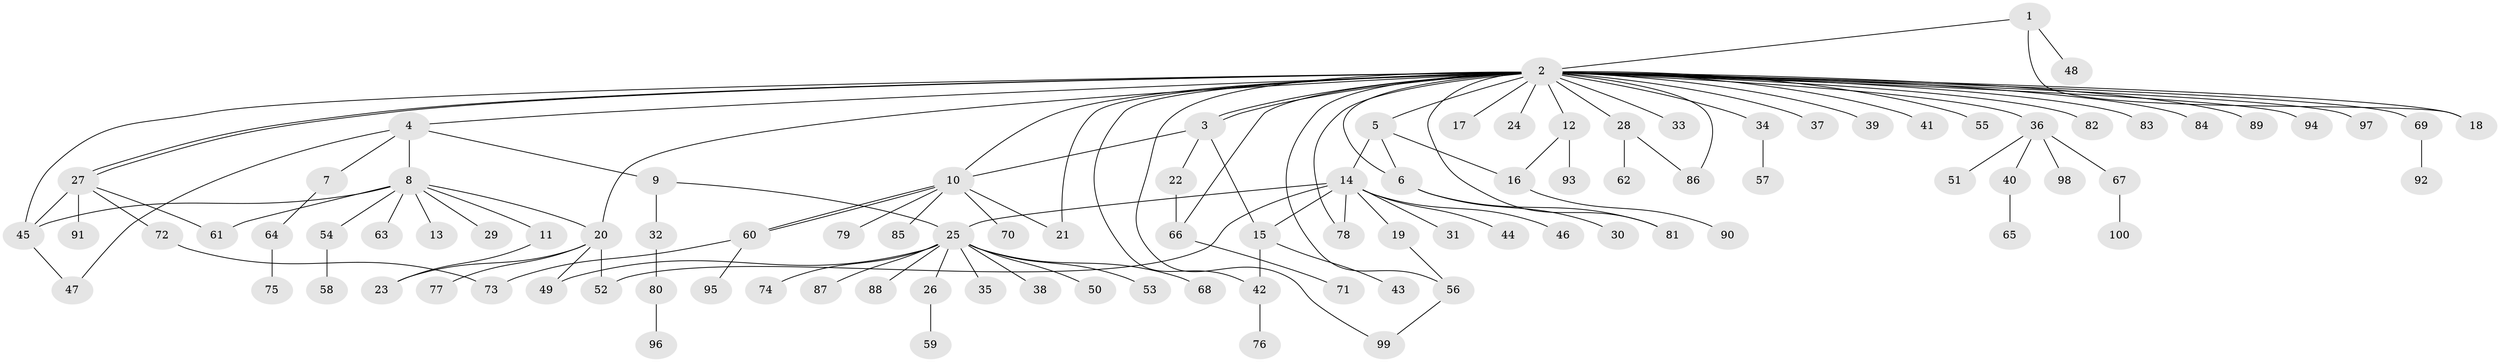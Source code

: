 // Generated by graph-tools (version 1.1) at 2025/38/02/21/25 10:38:54]
// undirected, 100 vertices, 125 edges
graph export_dot {
graph [start="1"]
  node [color=gray90,style=filled];
  1;
  2;
  3;
  4;
  5;
  6;
  7;
  8;
  9;
  10;
  11;
  12;
  13;
  14;
  15;
  16;
  17;
  18;
  19;
  20;
  21;
  22;
  23;
  24;
  25;
  26;
  27;
  28;
  29;
  30;
  31;
  32;
  33;
  34;
  35;
  36;
  37;
  38;
  39;
  40;
  41;
  42;
  43;
  44;
  45;
  46;
  47;
  48;
  49;
  50;
  51;
  52;
  53;
  54;
  55;
  56;
  57;
  58;
  59;
  60;
  61;
  62;
  63;
  64;
  65;
  66;
  67;
  68;
  69;
  70;
  71;
  72;
  73;
  74;
  75;
  76;
  77;
  78;
  79;
  80;
  81;
  82;
  83;
  84;
  85;
  86;
  87;
  88;
  89;
  90;
  91;
  92;
  93;
  94;
  95;
  96;
  97;
  98;
  99;
  100;
  1 -- 2;
  1 -- 18;
  1 -- 48;
  2 -- 3;
  2 -- 3;
  2 -- 4;
  2 -- 5;
  2 -- 6;
  2 -- 10;
  2 -- 12;
  2 -- 17;
  2 -- 18;
  2 -- 20;
  2 -- 21;
  2 -- 24;
  2 -- 27;
  2 -- 27;
  2 -- 28;
  2 -- 33;
  2 -- 34;
  2 -- 36;
  2 -- 37;
  2 -- 39;
  2 -- 41;
  2 -- 42;
  2 -- 45;
  2 -- 55;
  2 -- 56;
  2 -- 66;
  2 -- 69;
  2 -- 78;
  2 -- 81;
  2 -- 82;
  2 -- 83;
  2 -- 84;
  2 -- 86;
  2 -- 89;
  2 -- 94;
  2 -- 97;
  2 -- 99;
  3 -- 10;
  3 -- 15;
  3 -- 22;
  4 -- 7;
  4 -- 8;
  4 -- 9;
  4 -- 47;
  5 -- 6;
  5 -- 14;
  5 -- 16;
  6 -- 30;
  6 -- 81;
  7 -- 64;
  8 -- 11;
  8 -- 13;
  8 -- 20;
  8 -- 29;
  8 -- 45;
  8 -- 54;
  8 -- 61;
  8 -- 63;
  9 -- 25;
  9 -- 32;
  10 -- 21;
  10 -- 60;
  10 -- 60;
  10 -- 70;
  10 -- 79;
  10 -- 85;
  11 -- 23;
  12 -- 16;
  12 -- 93;
  14 -- 15;
  14 -- 19;
  14 -- 25;
  14 -- 31;
  14 -- 44;
  14 -- 46;
  14 -- 52;
  14 -- 78;
  15 -- 42;
  15 -- 43;
  16 -- 90;
  19 -- 56;
  20 -- 23;
  20 -- 49;
  20 -- 52;
  20 -- 77;
  22 -- 66;
  25 -- 26;
  25 -- 35;
  25 -- 38;
  25 -- 49;
  25 -- 50;
  25 -- 53;
  25 -- 68;
  25 -- 74;
  25 -- 87;
  25 -- 88;
  26 -- 59;
  27 -- 45;
  27 -- 61;
  27 -- 72;
  27 -- 91;
  28 -- 62;
  28 -- 86;
  32 -- 80;
  34 -- 57;
  36 -- 40;
  36 -- 51;
  36 -- 67;
  36 -- 98;
  40 -- 65;
  42 -- 76;
  45 -- 47;
  54 -- 58;
  56 -- 99;
  60 -- 73;
  60 -- 95;
  64 -- 75;
  66 -- 71;
  67 -- 100;
  69 -- 92;
  72 -- 73;
  80 -- 96;
}
